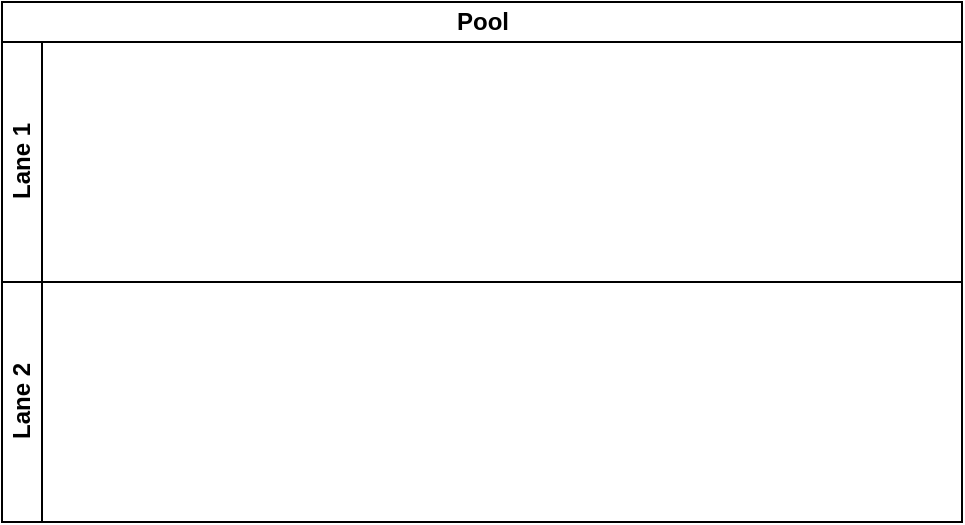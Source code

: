 <mxfile version="27.2.0">
  <diagram id="prtHgNgQTEPvFCAcTncT" name="Page-1">
    <mxGraphModel dx="847" dy="399" grid="1" gridSize="10" guides="1" tooltips="1" connect="1" arrows="1" fold="1" page="1" pageScale="1" pageWidth="827" pageHeight="1169" math="0" shadow="0">
      <root>
        <mxCell id="0" />
        <mxCell id="1" parent="0" />
        <mxCell id="Zq63p_5ZVFqSqhZ2solw-1" value="Pool" style="swimlane;childLayout=stackLayout;resizeParent=1;resizeParentMax=0;horizontal=1;startSize=20;horizontalStack=0;html=1;" vertex="1" parent="1">
          <mxGeometry x="170" y="120" width="480" height="260" as="geometry" />
        </mxCell>
        <mxCell id="Zq63p_5ZVFqSqhZ2solw-2" value="Lane 1" style="swimlane;startSize=20;horizontal=0;html=1;" vertex="1" parent="Zq63p_5ZVFqSqhZ2solw-1">
          <mxGeometry y="20" width="480" height="120" as="geometry" />
        </mxCell>
        <mxCell id="Zq63p_5ZVFqSqhZ2solw-3" value="Lane 2" style="swimlane;startSize=20;horizontal=0;html=1;" vertex="1" parent="Zq63p_5ZVFqSqhZ2solw-1">
          <mxGeometry y="140" width="480" height="120" as="geometry" />
        </mxCell>
      </root>
    </mxGraphModel>
  </diagram>
</mxfile>

